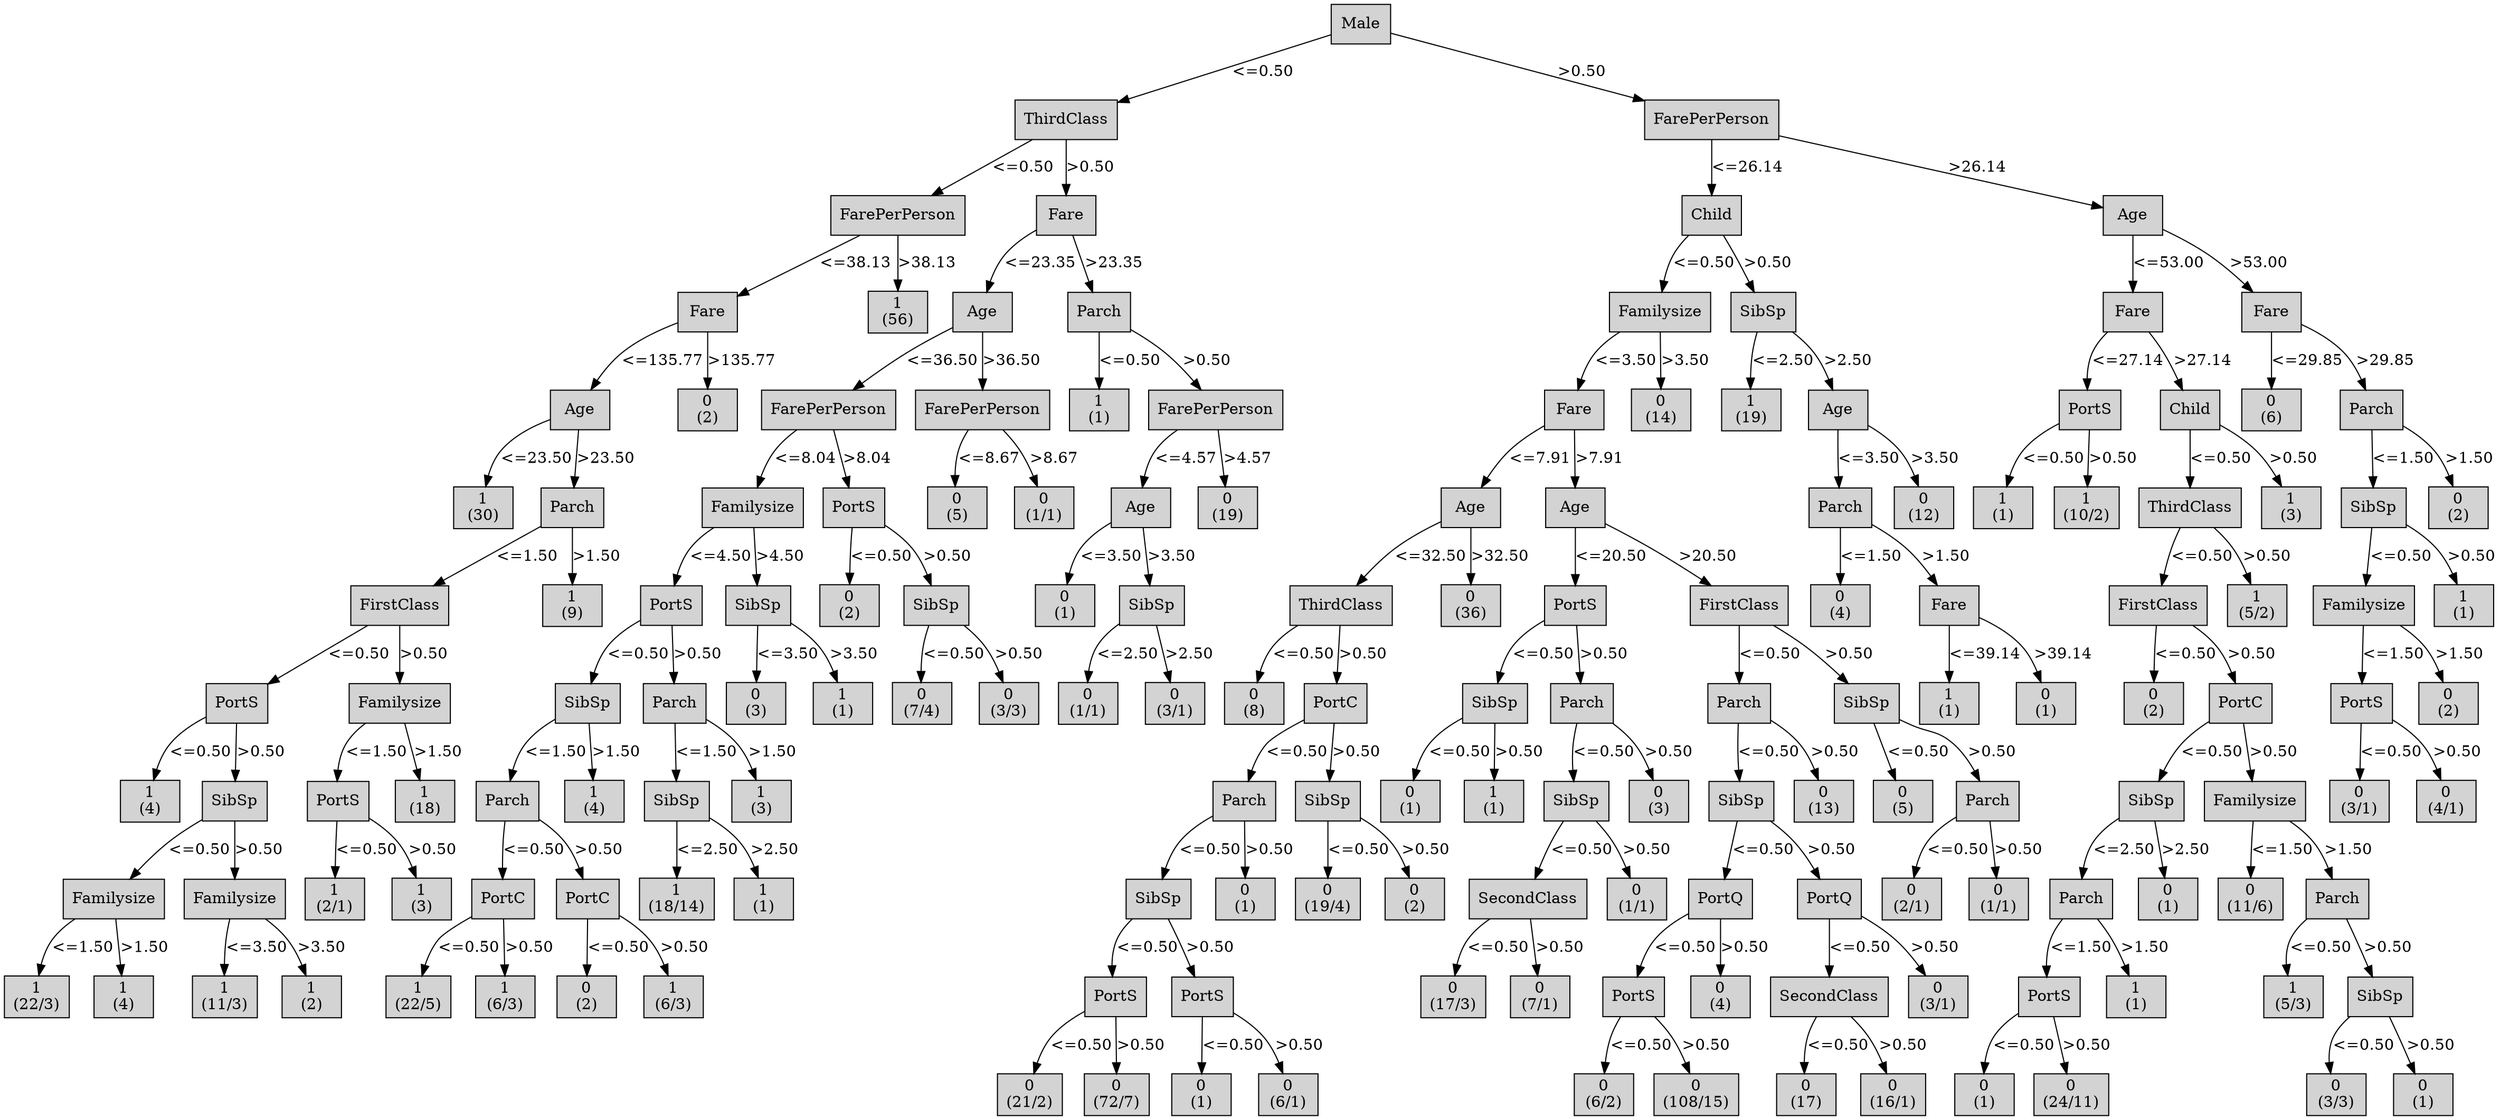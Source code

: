 digraph ID3_Tree {
"0" [shape=box, style=filled, label="Male
", weight=1]
"1" [shape=box, style=filled, label="ThirdClass
", weight=2]
0 -> 1 [ label = "<=0.50"];
"2" [shape=box, style=filled, label="FarePerPerson
", weight=3]
1 -> 2 [ label = "<=0.50"];
"3" [shape=box, style=filled, label="Fare
", weight=4]
2 -> 3 [ label = "<=38.13"];
"4" [shape=box, style=filled, label="Age
", weight=5]
3 -> 4 [ label = "<=135.77"];
"5" [shape=box, style=filled, label="1
(30)
", weight=6]
4 -> 5 [ label = "<=23.50"];
"6" [shape=box, style=filled, label="Parch
", weight=6]
4 -> 6 [ label = ">23.50"];
"7" [shape=box, style=filled, label="FirstClass
", weight=7]
6 -> 7 [ label = "<=1.50"];
"8" [shape=box, style=filled, label="PortS
", weight=8]
7 -> 8 [ label = "<=0.50"];
"9" [shape=box, style=filled, label="1
(4)
", weight=9]
8 -> 9 [ label = "<=0.50"];
"10" [shape=box, style=filled, label="SibSp
", weight=9]
8 -> 10 [ label = ">0.50"];
"11" [shape=box, style=filled, label="Familysize
", weight=10]
10 -> 11 [ label = "<=0.50"];
"12" [shape=box, style=filled, label="1
(22/3)
", weight=11]
11 -> 12 [ label = "<=1.50"];
"13" [shape=box, style=filled, label="1
(4)
", weight=11]
11 -> 13 [ label = ">1.50"];
"14" [shape=box, style=filled, label="Familysize
", weight=10]
10 -> 14 [ label = ">0.50"];
"15" [shape=box, style=filled, label="1
(11/3)
", weight=11]
14 -> 15 [ label = "<=3.50"];
"16" [shape=box, style=filled, label="1
(2)
", weight=11]
14 -> 16 [ label = ">3.50"];
"17" [shape=box, style=filled, label="Familysize
", weight=8]
7 -> 17 [ label = ">0.50"];
"18" [shape=box, style=filled, label="PortS
", weight=9]
17 -> 18 [ label = "<=1.50"];
"19" [shape=box, style=filled, label="1
(2/1)
", weight=10]
18 -> 19 [ label = "<=0.50"];
"20" [shape=box, style=filled, label="1
(3)
", weight=10]
18 -> 20 [ label = ">0.50"];
"21" [shape=box, style=filled, label="1
(18)
", weight=9]
17 -> 21 [ label = ">1.50"];
"22" [shape=box, style=filled, label="1
(9)
", weight=7]
6 -> 22 [ label = ">1.50"];
"23" [shape=box, style=filled, label="0
(2)
", weight=5]
3 -> 23 [ label = ">135.77"];
"24" [shape=box, style=filled, label="1
(56)
", weight=4]
2 -> 24 [ label = ">38.13"];
"25" [shape=box, style=filled, label="Fare
", weight=3]
1 -> 25 [ label = ">0.50"];
"26" [shape=box, style=filled, label="Age
", weight=4]
25 -> 26 [ label = "<=23.35"];
"27" [shape=box, style=filled, label="FarePerPerson
", weight=5]
26 -> 27 [ label = "<=36.50"];
"28" [shape=box, style=filled, label="Familysize
", weight=6]
27 -> 28 [ label = "<=8.04"];
"29" [shape=box, style=filled, label="PortS
", weight=7]
28 -> 29 [ label = "<=4.50"];
"30" [shape=box, style=filled, label="SibSp
", weight=8]
29 -> 30 [ label = "<=0.50"];
"31" [shape=box, style=filled, label="Parch
", weight=9]
30 -> 31 [ label = "<=1.50"];
"32" [shape=box, style=filled, label="PortC
", weight=10]
31 -> 32 [ label = "<=0.50"];
"33" [shape=box, style=filled, label="1
(22/5)
", weight=11]
32 -> 33 [ label = "<=0.50"];
"34" [shape=box, style=filled, label="1
(6/3)
", weight=11]
32 -> 34 [ label = ">0.50"];
"35" [shape=box, style=filled, label="PortC
", weight=10]
31 -> 35 [ label = ">0.50"];
"36" [shape=box, style=filled, label="0
(2)
", weight=11]
35 -> 36 [ label = "<=0.50"];
"37" [shape=box, style=filled, label="1
(6/3)
", weight=11]
35 -> 37 [ label = ">0.50"];
"38" [shape=box, style=filled, label="1
(4)
", weight=9]
30 -> 38 [ label = ">1.50"];
"39" [shape=box, style=filled, label="Parch
", weight=8]
29 -> 39 [ label = ">0.50"];
"40" [shape=box, style=filled, label="SibSp
", weight=9]
39 -> 40 [ label = "<=1.50"];
"41" [shape=box, style=filled, label="1
(18/14)
", weight=10]
40 -> 41 [ label = "<=2.50"];
"42" [shape=box, style=filled, label="1
(1)
", weight=10]
40 -> 42 [ label = ">2.50"];
"43" [shape=box, style=filled, label="1
(3)
", weight=9]
39 -> 43 [ label = ">1.50"];
"44" [shape=box, style=filled, label="SibSp
", weight=7]
28 -> 44 [ label = ">4.50"];
"45" [shape=box, style=filled, label="0
(3)
", weight=8]
44 -> 45 [ label = "<=3.50"];
"46" [shape=box, style=filled, label="1
(1)
", weight=8]
44 -> 46 [ label = ">3.50"];
"47" [shape=box, style=filled, label="PortS
", weight=6]
27 -> 47 [ label = ">8.04"];
"48" [shape=box, style=filled, label="0
(2)
", weight=7]
47 -> 48 [ label = "<=0.50"];
"49" [shape=box, style=filled, label="SibSp
", weight=7]
47 -> 49 [ label = ">0.50"];
"50" [shape=box, style=filled, label="0
(7/4)
", weight=8]
49 -> 50 [ label = "<=0.50"];
"51" [shape=box, style=filled, label="0
(3/3)
", weight=8]
49 -> 51 [ label = ">0.50"];
"52" [shape=box, style=filled, label="FarePerPerson
", weight=5]
26 -> 52 [ label = ">36.50"];
"53" [shape=box, style=filled, label="0
(5)
", weight=6]
52 -> 53 [ label = "<=8.67"];
"54" [shape=box, style=filled, label="0
(1/1)
", weight=6]
52 -> 54 [ label = ">8.67"];
"55" [shape=box, style=filled, label="Parch
", weight=4]
25 -> 55 [ label = ">23.35"];
"56" [shape=box, style=filled, label="1
(1)
", weight=5]
55 -> 56 [ label = "<=0.50"];
"57" [shape=box, style=filled, label="FarePerPerson
", weight=5]
55 -> 57 [ label = ">0.50"];
"58" [shape=box, style=filled, label="Age
", weight=6]
57 -> 58 [ label = "<=4.57"];
"59" [shape=box, style=filled, label="0
(1)
", weight=7]
58 -> 59 [ label = "<=3.50"];
"60" [shape=box, style=filled, label="SibSp
", weight=7]
58 -> 60 [ label = ">3.50"];
"61" [shape=box, style=filled, label="0
(1/1)
", weight=8]
60 -> 61 [ label = "<=2.50"];
"62" [shape=box, style=filled, label="0
(3/1)
", weight=8]
60 -> 62 [ label = ">2.50"];
"63" [shape=box, style=filled, label="0
(19)
", weight=6]
57 -> 63 [ label = ">4.57"];
"64" [shape=box, style=filled, label="FarePerPerson
", weight=2]
0 -> 64 [ label = ">0.50"];
"65" [shape=box, style=filled, label="Child
", weight=3]
64 -> 65 [ label = "<=26.14"];
"66" [shape=box, style=filled, label="Familysize
", weight=4]
65 -> 66 [ label = "<=0.50"];
"67" [shape=box, style=filled, label="Fare
", weight=5]
66 -> 67 [ label = "<=3.50"];
"68" [shape=box, style=filled, label="Age
", weight=6]
67 -> 68 [ label = "<=7.91"];
"69" [shape=box, style=filled, label="ThirdClass
", weight=7]
68 -> 69 [ label = "<=32.50"];
"70" [shape=box, style=filled, label="0
(8)
", weight=8]
69 -> 70 [ label = "<=0.50"];
"71" [shape=box, style=filled, label="PortC
", weight=8]
69 -> 71 [ label = ">0.50"];
"72" [shape=box, style=filled, label="Parch
", weight=9]
71 -> 72 [ label = "<=0.50"];
"73" [shape=box, style=filled, label="SibSp
", weight=10]
72 -> 73 [ label = "<=0.50"];
"74" [shape=box, style=filled, label="PortS
", weight=11]
73 -> 74 [ label = "<=0.50"];
"75" [shape=box, style=filled, label="0
(21/2)
", weight=12]
74 -> 75 [ label = "<=0.50"];
"76" [shape=box, style=filled, label="0
(72/7)
", weight=12]
74 -> 76 [ label = ">0.50"];
"77" [shape=box, style=filled, label="PortS
", weight=11]
73 -> 77 [ label = ">0.50"];
"78" [shape=box, style=filled, label="0
(1)
", weight=12]
77 -> 78 [ label = "<=0.50"];
"79" [shape=box, style=filled, label="0
(6/1)
", weight=12]
77 -> 79 [ label = ">0.50"];
"80" [shape=box, style=filled, label="0
(1)
", weight=10]
72 -> 80 [ label = ">0.50"];
"81" [shape=box, style=filled, label="SibSp
", weight=9]
71 -> 81 [ label = ">0.50"];
"82" [shape=box, style=filled, label="0
(19/4)
", weight=10]
81 -> 82 [ label = "<=0.50"];
"83" [shape=box, style=filled, label="0
(2)
", weight=10]
81 -> 83 [ label = ">0.50"];
"84" [shape=box, style=filled, label="0
(36)
", weight=7]
68 -> 84 [ label = ">32.50"];
"85" [shape=box, style=filled, label="Age
", weight=6]
67 -> 85 [ label = ">7.91"];
"86" [shape=box, style=filled, label="PortS
", weight=7]
85 -> 86 [ label = "<=20.50"];
"87" [shape=box, style=filled, label="SibSp
", weight=8]
86 -> 87 [ label = "<=0.50"];
"88" [shape=box, style=filled, label="0
(1)
", weight=9]
87 -> 88 [ label = "<=0.50"];
"89" [shape=box, style=filled, label="1
(1)
", weight=9]
87 -> 89 [ label = ">0.50"];
"90" [shape=box, style=filled, label="Parch
", weight=8]
86 -> 90 [ label = ">0.50"];
"91" [shape=box, style=filled, label="SibSp
", weight=9]
90 -> 91 [ label = "<=0.50"];
"92" [shape=box, style=filled, label="SecondClass
", weight=10]
91 -> 92 [ label = "<=0.50"];
"93" [shape=box, style=filled, label="0
(17/3)
", weight=11]
92 -> 93 [ label = "<=0.50"];
"94" [shape=box, style=filled, label="0
(7/1)
", weight=11]
92 -> 94 [ label = ">0.50"];
"95" [shape=box, style=filled, label="0
(1/1)
", weight=10]
91 -> 95 [ label = ">0.50"];
"96" [shape=box, style=filled, label="0
(3)
", weight=9]
90 -> 96 [ label = ">0.50"];
"97" [shape=box, style=filled, label="FirstClass
", weight=7]
85 -> 97 [ label = ">20.50"];
"98" [shape=box, style=filled, label="Parch
", weight=8]
97 -> 98 [ label = "<=0.50"];
"99" [shape=box, style=filled, label="SibSp
", weight=9]
98 -> 99 [ label = "<=0.50"];
"100" [shape=box, style=filled, label="PortQ
", weight=10]
99 -> 100 [ label = "<=0.50"];
"101" [shape=box, style=filled, label="PortS
", weight=11]
100 -> 101 [ label = "<=0.50"];
"102" [shape=box, style=filled, label="0
(6/2)
", weight=12]
101 -> 102 [ label = "<=0.50"];
"103" [shape=box, style=filled, label="0
(108/15)
", weight=12]
101 -> 103 [ label = ">0.50"];
"104" [shape=box, style=filled, label="0
(4)
", weight=11]
100 -> 104 [ label = ">0.50"];
"105" [shape=box, style=filled, label="PortQ
", weight=10]
99 -> 105 [ label = ">0.50"];
"106" [shape=box, style=filled, label="SecondClass
", weight=11]
105 -> 106 [ label = "<=0.50"];
"107" [shape=box, style=filled, label="0
(17)
", weight=12]
106 -> 107 [ label = "<=0.50"];
"108" [shape=box, style=filled, label="0
(16/1)
", weight=12]
106 -> 108 [ label = ">0.50"];
"109" [shape=box, style=filled, label="0
(3/1)
", weight=11]
105 -> 109 [ label = ">0.50"];
"110" [shape=box, style=filled, label="0
(13)
", weight=9]
98 -> 110 [ label = ">0.50"];
"111" [shape=box, style=filled, label="SibSp
", weight=8]
97 -> 111 [ label = ">0.50"];
"112" [shape=box, style=filled, label="0
(5)
", weight=9]
111 -> 112 [ label = "<=0.50"];
"113" [shape=box, style=filled, label="Parch
", weight=9]
111 -> 113 [ label = ">0.50"];
"114" [shape=box, style=filled, label="0
(2/1)
", weight=10]
113 -> 114 [ label = "<=0.50"];
"115" [shape=box, style=filled, label="0
(1/1)
", weight=10]
113 -> 115 [ label = ">0.50"];
"116" [shape=box, style=filled, label="0
(14)
", weight=5]
66 -> 116 [ label = ">3.50"];
"117" [shape=box, style=filled, label="SibSp
", weight=4]
65 -> 117 [ label = ">0.50"];
"118" [shape=box, style=filled, label="1
(19)
", weight=5]
117 -> 118 [ label = "<=2.50"];
"119" [shape=box, style=filled, label="Age
", weight=5]
117 -> 119 [ label = ">2.50"];
"120" [shape=box, style=filled, label="Parch
", weight=6]
119 -> 120 [ label = "<=3.50"];
"121" [shape=box, style=filled, label="0
(4)
", weight=7]
120 -> 121 [ label = "<=1.50"];
"122" [shape=box, style=filled, label="Fare
", weight=7]
120 -> 122 [ label = ">1.50"];
"123" [shape=box, style=filled, label="1
(1)
", weight=8]
122 -> 123 [ label = "<=39.14"];
"124" [shape=box, style=filled, label="0
(1)
", weight=8]
122 -> 124 [ label = ">39.14"];
"125" [shape=box, style=filled, label="0
(12)
", weight=6]
119 -> 125 [ label = ">3.50"];
"126" [shape=box, style=filled, label="Age
", weight=3]
64 -> 126 [ label = ">26.14"];
"127" [shape=box, style=filled, label="Fare
", weight=4]
126 -> 127 [ label = "<=53.00"];
"128" [shape=box, style=filled, label="PortS
", weight=5]
127 -> 128 [ label = "<=27.14"];
"129" [shape=box, style=filled, label="1
(1)
", weight=6]
128 -> 129 [ label = "<=0.50"];
"130" [shape=box, style=filled, label="1
(10/2)
", weight=6]
128 -> 130 [ label = ">0.50"];
"131" [shape=box, style=filled, label="Child
", weight=5]
127 -> 131 [ label = ">27.14"];
"132" [shape=box, style=filled, label="ThirdClass
", weight=6]
131 -> 132 [ label = "<=0.50"];
"133" [shape=box, style=filled, label="FirstClass
", weight=7]
132 -> 133 [ label = "<=0.50"];
"134" [shape=box, style=filled, label="0
(2)
", weight=8]
133 -> 134 [ label = "<=0.50"];
"135" [shape=box, style=filled, label="PortC
", weight=8]
133 -> 135 [ label = ">0.50"];
"136" [shape=box, style=filled, label="SibSp
", weight=9]
135 -> 136 [ label = "<=0.50"];
"137" [shape=box, style=filled, label="Parch
", weight=10]
136 -> 137 [ label = "<=2.50"];
"138" [shape=box, style=filled, label="PortS
", weight=11]
137 -> 138 [ label = "<=1.50"];
"139" [shape=box, style=filled, label="0
(1)
", weight=12]
138 -> 139 [ label = "<=0.50"];
"140" [shape=box, style=filled, label="0
(24/11)
", weight=12]
138 -> 140 [ label = ">0.50"];
"141" [shape=box, style=filled, label="1
(1)
", weight=11]
137 -> 141 [ label = ">1.50"];
"142" [shape=box, style=filled, label="0
(1)
", weight=10]
136 -> 142 [ label = ">2.50"];
"143" [shape=box, style=filled, label="Familysize
", weight=9]
135 -> 143 [ label = ">0.50"];
"144" [shape=box, style=filled, label="0
(11/6)
", weight=10]
143 -> 144 [ label = "<=1.50"];
"145" [shape=box, style=filled, label="Parch
", weight=10]
143 -> 145 [ label = ">1.50"];
"146" [shape=box, style=filled, label="1
(5/3)
", weight=11]
145 -> 146 [ label = "<=0.50"];
"147" [shape=box, style=filled, label="SibSp
", weight=11]
145 -> 147 [ label = ">0.50"];
"148" [shape=box, style=filled, label="0
(3/3)
", weight=12]
147 -> 148 [ label = "<=0.50"];
"149" [shape=box, style=filled, label="0
(1)
", weight=12]
147 -> 149 [ label = ">0.50"];
"150" [shape=box, style=filled, label="1
(5/2)
", weight=7]
132 -> 150 [ label = ">0.50"];
"151" [shape=box, style=filled, label="1
(3)
", weight=6]
131 -> 151 [ label = ">0.50"];
"152" [shape=box, style=filled, label="Fare
", weight=4]
126 -> 152 [ label = ">53.00"];
"153" [shape=box, style=filled, label="0
(6)
", weight=5]
152 -> 153 [ label = "<=29.85"];
"154" [shape=box, style=filled, label="Parch
", weight=5]
152 -> 154 [ label = ">29.85"];
"155" [shape=box, style=filled, label="SibSp
", weight=6]
154 -> 155 [ label = "<=1.50"];
"156" [shape=box, style=filled, label="Familysize
", weight=7]
155 -> 156 [ label = "<=0.50"];
"157" [shape=box, style=filled, label="PortS
", weight=8]
156 -> 157 [ label = "<=1.50"];
"158" [shape=box, style=filled, label="0
(3/1)
", weight=9]
157 -> 158 [ label = "<=0.50"];
"159" [shape=box, style=filled, label="0
(4/1)
", weight=9]
157 -> 159 [ label = ">0.50"];
"160" [shape=box, style=filled, label="0
(2)
", weight=8]
156 -> 160 [ label = ">1.50"];
"161" [shape=box, style=filled, label="1
(1)
", weight=7]
155 -> 161 [ label = ">0.50"];
"162" [shape=box, style=filled, label="0
(2)
", weight=6]
154 -> 162 [ label = ">1.50"];
{rank=same; 0;};
{rank=same; 11;14;19;20;32;35;41;42;73;80;82;83;92;95;100;105;114;115;137;142;144;145;};
{rank=same; 12;13;15;16;33;34;36;37;74;77;93;94;101;104;106;109;138;141;146;147;};
{rank=same; 75;76;78;79;102;103;107;108;139;140;148;149;};
{rank=same; 1;64;};
{rank=same; 2;25;65;126;};
{rank=same; 3;24;26;55;66;117;127;152;};
{rank=same; 4;23;27;52;56;57;67;116;118;119;128;131;153;154;};
{rank=same; 5;6;28;47;53;54;58;63;68;85;120;125;129;130;132;151;155;162;};
{rank=same; 7;22;29;44;48;49;59;60;69;84;86;97;121;122;133;150;156;161;};
{rank=same; 8;17;30;39;45;46;50;51;61;62;70;71;87;90;98;111;123;124;134;135;157;160;};
{rank=same; 9;10;18;21;31;38;40;43;72;81;88;89;91;96;99;110;112;113;136;143;158;159;};
}
